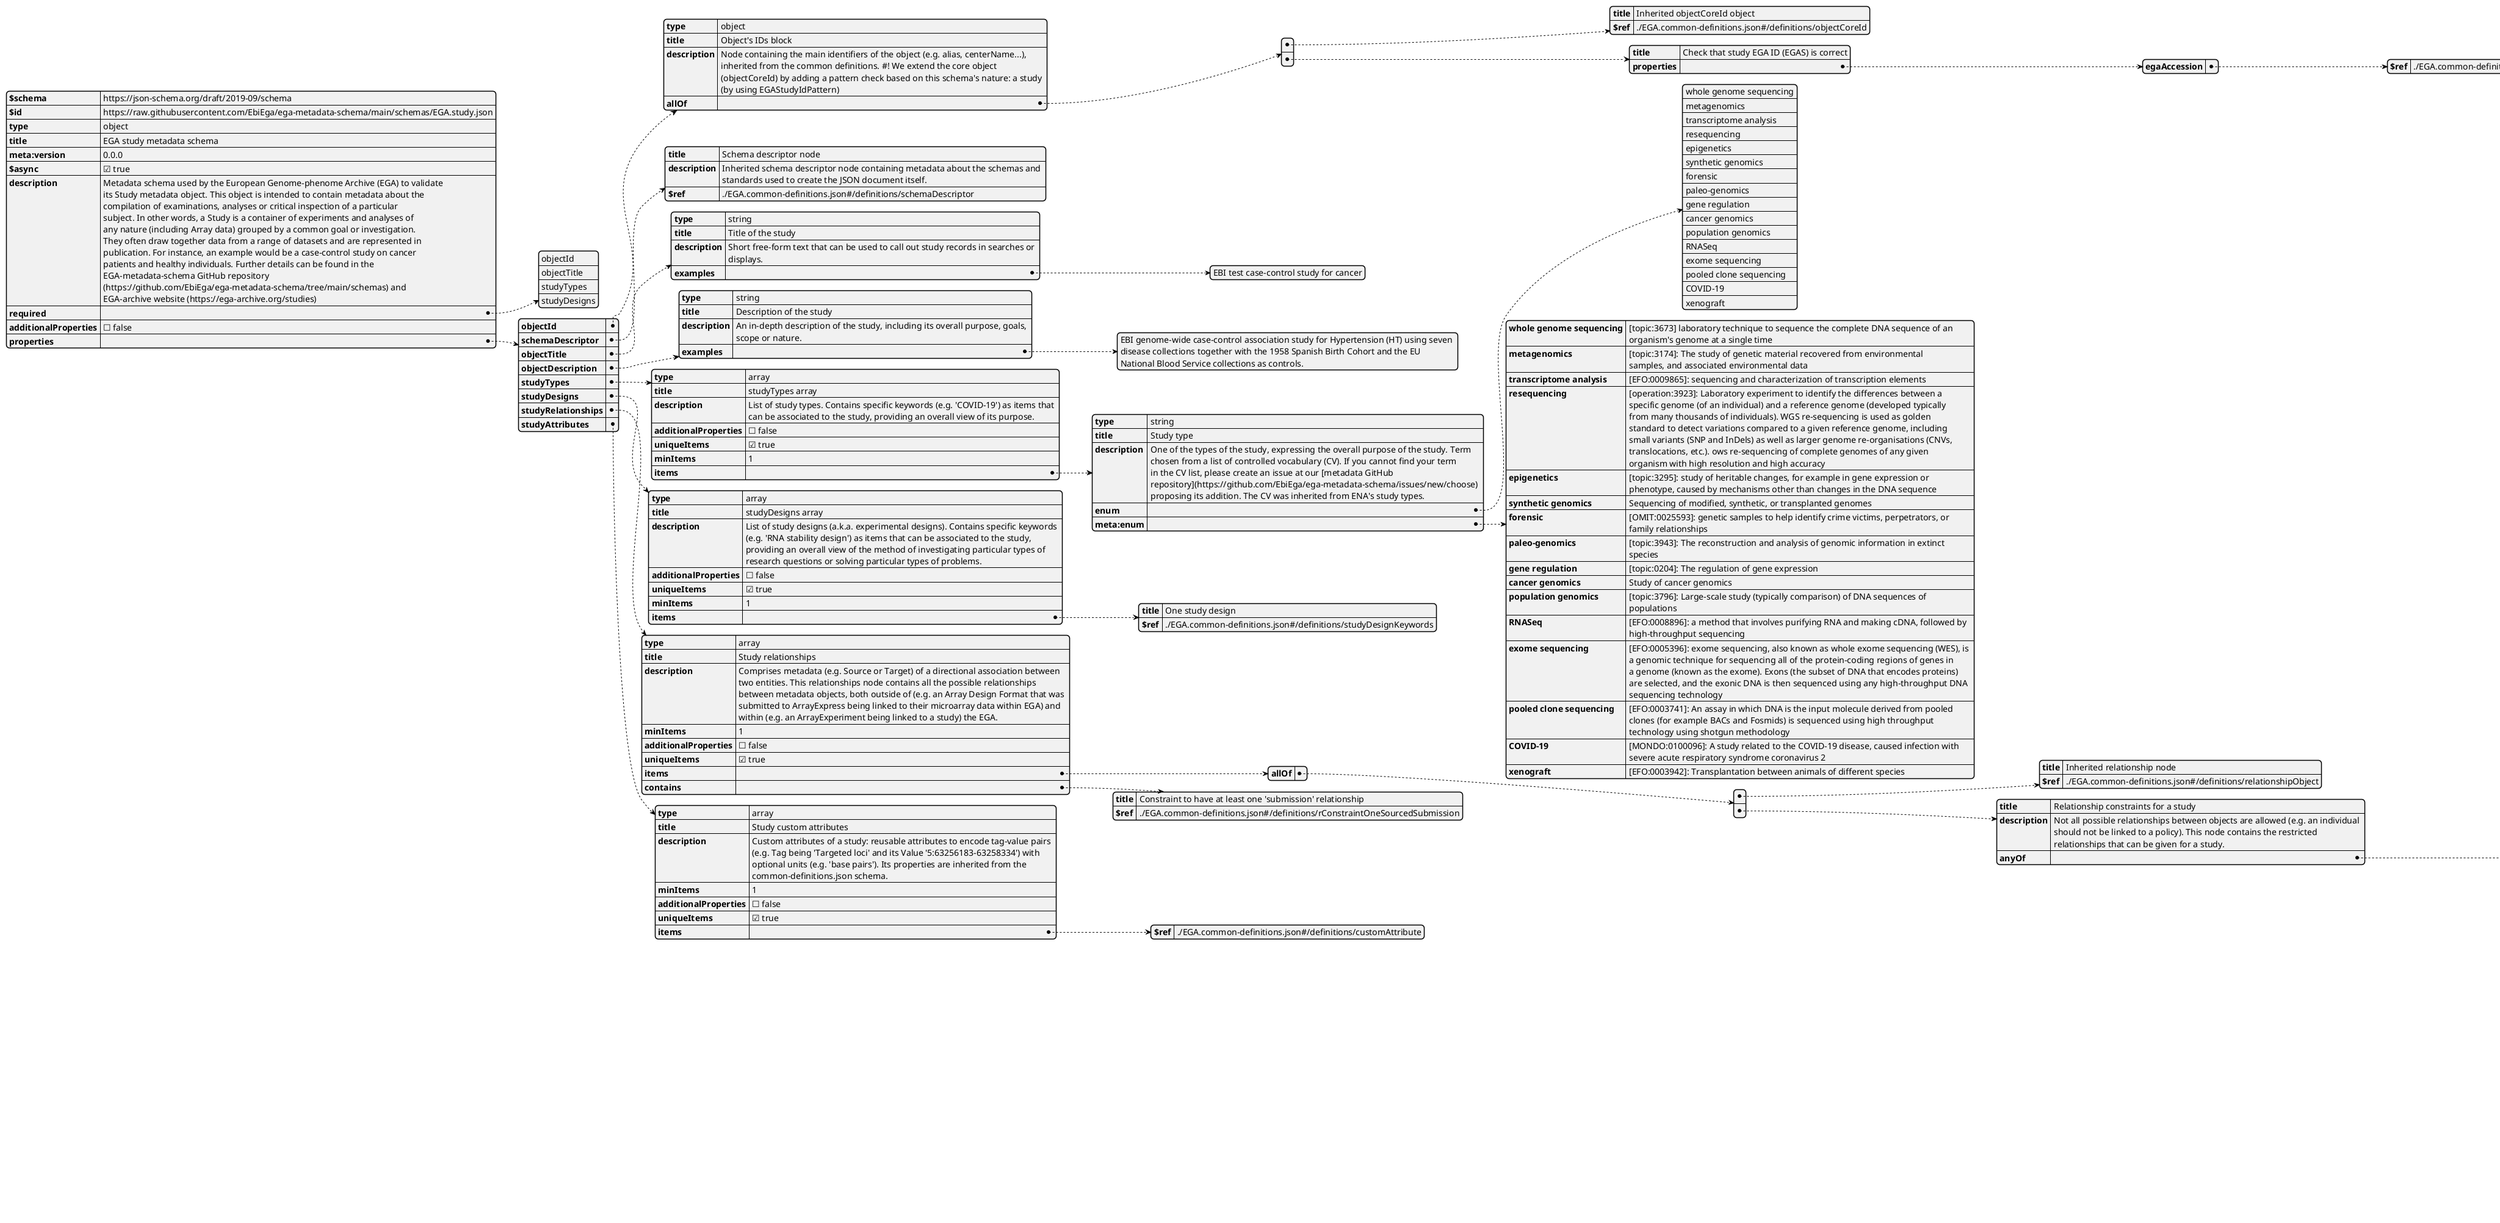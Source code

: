 @startjson

{
    "$schema": "https://json-schema.org/draft/2019-09/schema",
    "$id": "https://raw.githubusercontent.com/EbiEga/ega-metadata-schema/main/schemas/EGA.study.json",
    "type": "object",
    "title": "EGA study metadata schema",
    "meta:version": "0.0.0",
    "$async": true,
    "description": "Metadata schema used by the European Genome-phenome Archive (EGA) to validate \\nits Study metadata object. This object is intended to contain metadata about the \\ncompilation of examinations, analyses or critical inspection of a particular \\nsubject. In other words, a Study is a container of experiments and analyses of \\nany nature (including Array data) grouped by a common goal or investigation. \\nThey often draw together data from a range of datasets and are represented in \\npublication. For instance, an example would be a case-control study on cancer \\npatients and healthy individuals. Further details can be found in the \\nEGA-metadata-schema GitHub repository \\n(https://github.com/EbiEga/ega-metadata-schema/tree/main/schemas) and \\nEGA-archive website (https://ega-archive.org/studies)",
    "required": [
        "objectId",
        "objectTitle",
        "studyTypes",
        "studyDesigns"
    ],
    "additionalProperties": false,
    "properties": {
        "objectId": {
            "type": "object",
            "title": "Object's IDs block",
            "description": "Node containing the main identifiers of the object (e.g. alias, centerName...), \\ninherited from the common definitions. #! We extend the core object \\n(objectCoreId) by adding a pattern check based on this schema's nature: a study \\n(by using EGAStudyIdPattern)",
            "allOf": [
                {
                    "title": "Inherited objectCoreId object",
                    "$ref": "./EGA.common-definitions.json#/definitions/objectCoreId"
                },
                {
                    "title": "Check that study EGA ID (EGAS) is correct",
                    "properties": {
                        "egaAccession": {
                            "$ref": "./EGA.common-definitions.json#/definitions/EGAStudyIdPattern"
                        }
                    }
                }
            ]
        },
        "schemaDescriptor": {
            "title": "Schema descriptor node",
            "description": "Inherited schema descriptor node containing metadata about the schemas and \\nstandards used to create the JSON document itself.",
            "$ref": "./EGA.common-definitions.json#/definitions/schemaDescriptor"
        },
        "objectTitle": {
            "type": "string",
            "title": "Title of the study",
            "description": "Short free-form text that can be used to call out study records in searches or \\ndisplays.",
            "examples": [
                "EBI test case-control study for cancer"
            ]
        },
        "objectDescription": {
            "type": "string",
            "title": "Description of the study",
            "description": "An in-depth description of the study, including its overall purpose, goals, \\nscope or nature.",
            "examples": [
                "EBI genome-wide case-control association study for Hypertension (HT) using seven \\ndisease collections together with the 1958 Spanish Birth Cohort and the EU \\nNational Blood Service collections as controls."
            ]
        },
        "studyTypes": {
            "type": "array",
            "title": "studyTypes array",
            "description": "List of study types. Contains specific keywords (e.g. 'COVID-19') as items that \\ncan be associated to the study, providing an overall view of its purpose.",
            "additionalProperties": false,
            "uniqueItems": true,
            "minItems": 1,
            "items": {
                "type": "string",
                "title": "Study type",
                "description": "One of the types of the study, expressing the overall purpose of the study. Term \\nchosen from a list of controlled vocabulary (CV). If you cannot find your term \\nin the CV list, please create an issue at our [metadata GitHub \\nrepository](https://github.com/EbiEga/ega-metadata-schema/issues/new/choose) \\nproposing its addition. The CV was inherited from ENA's study types.",
                "enum": [
                    "whole genome sequencing",
                    "metagenomics",
                    "transcriptome analysis",
                    "resequencing",
                    "epigenetics",
                    "synthetic genomics",
                    "forensic",
                    "paleo-genomics",
                    "gene regulation",
                    "cancer genomics",
                    "population genomics",
                    "RNASeq",
                    "exome sequencing",
                    "pooled clone sequencing",
                    "COVID-19",
                    "xenograft"
                ],
                "meta:enum": {
                    "whole genome sequencing": "[topic:3673] laboratory technique to sequence the complete DNA sequence of an \\norganism's genome at a single time",
                    "metagenomics": "[topic:3174]: The study of genetic material recovered from environmental \\nsamples, and associated environmental data",
                    "transcriptome analysis": "[EFO:0009865]: sequencing and characterization of transcription elements",
                    "resequencing": "[operation:3923]: Laboratory experiment to identify the differences between a \\nspecific genome (of an individual) and a reference genome (developed typically \\nfrom many thousands of individuals). WGS re-sequencing is used as golden \\nstandard to detect variations compared to a given reference genome, including \\nsmall variants (SNP and InDels) as well as larger genome re-organisations (CNVs, \\ntranslocations, etc.). ows re-sequencing of complete genomes of any given \\norganism with high resolution and high accuracy",
                    "epigenetics": "[topic:3295]: study of heritable changes, for example in gene expression or \\nphenotype, caused by mechanisms other than changes in the DNA sequence",
                    "synthetic genomics": "Sequencing of modified, synthetic, or transplanted genomes",
                    "forensic": "[OMIT:0025593]: genetic samples to help identify crime victims, perpetrators, or \\nfamily relationships",
                    "paleo-genomics": "[topic:3943]: The reconstruction and analysis of genomic information in extinct \\nspecies",
                    "gene regulation": "[topic:0204]: The regulation of gene expression",
                    "cancer genomics": "Study of cancer genomics",
                    "population genomics": "[topic:3796]: Large-scale study (typically comparison) of DNA sequences of \\npopulations",
                    "RNASeq": "[EFO:0008896]: a method that involves purifying RNA and making cDNA, followed by \\nhigh-throughput sequencing",
                    "exome sequencing": "[EFO:0005396]: exome sequencing, also known as whole exome sequencing (WES), is \\na genomic technique for sequencing all of the protein-coding regions of genes in \\na genome (known as the exome). Exons (the subset of DNA that encodes proteins) \\nare selected, and the exonic DNA is then sequenced using any high-throughput DNA \\nsequencing technology",
                    "pooled clone sequencing": "[EFO:0003741]: An assay in which DNA is the input molecule derived from pooled \\nclones (for example BACs and Fosmids) is sequenced using high throughput \\ntechnology using shotgun methodology",
                    "COVID-19": "[MONDO:0100096]: A study related to the COVID-19 disease, caused infection with \\nsevere acute respiratory syndrome coronavirus 2",
                    "xenograft": "[EFO:0003942]: Transplantation between animals of different species"
                }
            }
        },
        "studyDesigns": {
            "type": "array",
            "title": "studyDesigns array",
            "description": "List of study designs (a.k.a. experimental designs). Contains specific keywords \\n(e.g. 'RNA stability design') as items that can be associated to the study, \\nproviding an overall view of the method of investigating particular types of \\nresearch questions or solving particular types of problems.",
            "additionalProperties": false,
            "uniqueItems": true,
            "minItems": 1,
            "items": {
                "title": "One study design",
                "$ref": "./EGA.common-definitions.json#/definitions/studyDesignKeywords"
            }
        },
        "studyRelationships": {
            "type": "array",
            "title": "Study relationships",
            "description": "Comprises metadata (e.g. Source or Target) of a directional association between \\ntwo entities. This relationships node contains all the possible relationships \\nbetween metadata objects, both outside of (e.g. an Array Design Format that was \\nsubmitted to ArrayExpress being linked to their microarray data within EGA) and \\nwithin (e.g. an ArrayExperiment being linked to a study) the EGA.",
            "minItems": 1,
            "additionalProperties": false,
            "uniqueItems": true,
            "items": {
                "allOf": [
                    {
                        "title": "Inherited relationship node",
                        "$ref": "./EGA.common-definitions.json#/definitions/relationshipObject"
                    },
                    {
                        "title": "Relationship constraints for a study",
                        "description": "Not all possible relationships between objects are allowed (e.g. an individual \\nshould not be linked to a policy). This node contains the restricted \\nrelationships that can be given for a study.",
                        "anyOf": [
                            {
                                "title": "Allowed relationships of type referencedBy (main ones)",
                                "allOf": [
                                    {
                                        "$ref": "./EGA.common-definitions.json#/definitions/rTypeReferencedBy"
                                    },
                                    {
                                        "anyOf": [
                                            {
                                                "$ref": "./EGA.common-definitions.json#/definitions/rTargetAnalysis"
                                            },
                                            {
                                                "$ref": "./EGA.common-definitions.json#/definitions/rTargetExperiment"
                                            },
                                            {
                                                "$ref": "./EGA.common-definitions.json#/definitions/rSourceSubmission"
                                            },
                                            {
                                                "title": "Optional one, added here to simplify",
                                                "$ref": "./EGA.common-definitions.json#/definitions/rSourceProtocol"
                                            }
                                        ]
                                    }
                                ]
                            },
                            {
                                "title": "Allowed relationships of type groupedWith, isAfter, sameAs (optional ones)",
                                "allOf": [
                                    {
                                        "anyOf": [
                                            {
                                                "$ref": "./EGA.common-definitions.json#/definitions/rTypeGroupedWith"
                                            },
                                            {
                                                "$ref": "./EGA.common-definitions.json#/definitions/rTypeIsAfter"
                                            },
                                            {
                                                "$ref": "./EGA.common-definitions.json#/definitions/rTypeSameAs"
                                            }
                                        ]
                                    },
                                    {
                                        "anyOf": [
                                            {
                                                "$ref": "./EGA.common-definitions.json#/definitions/rSourceStudy"
                                            },
                                            {
                                                "$ref": "./EGA.common-definitions.json#/definitions/rTargetStudy"
                                            }
                                        ]
                                    }
                                ]
                            },
                            {
                                "title": "Relationships of external accessions and URLs (optional ones)",
                                "description": "Almost any relationship is imaginable with external accessions and URLs.",
                                "allOf": [
                                    {
                                        "anyOf": [
                                            {
                                                "$ref": "./EGA.common-definitions.json#/definitions/rTypeChildOf"
                                            },
                                            {
                                                "$ref": "./EGA.common-definitions.json#/definitions/rTypeFamilyRelationshipWith"
                                            },
                                            {
                                                "$ref": "./EGA.common-definitions.json#/definitions/rTypeGroupedWith"
                                            },
                                            {
                                                "$ref": "./EGA.common-definitions.json#/definitions/rTypeSameAs"
                                            },
                                            {
                                                "$ref": "./EGA.common-definitions.json#/definitions/rTypeReferencedBy"
                                            },
                                            {
                                                "$ref": "./EGA.common-definitions.json#/definitions/rTypeDevelopsFrom"
                                            },
                                            {
                                                "$ref": "./EGA.common-definitions.json#/definitions/rTypeMemberOf"
                                            },
                                            {
                                                "$ref": "./EGA.common-definitions.json#/definitions/rTypeIsAfter"
                                            }
                                        ]
                                    },
                                    {
                                        "anyOf": [
                                            {
                                                "$ref": "./EGA.common-definitions.json#/definitions/rSourceExternalAccession"
                                            },
                                            {
                                                "$ref": "./EGA.common-definitions.json#/definitions/rSourceExternalURL"
                                            },
                                            {
                                                "$ref": "./EGA.common-definitions.json#/definitions/rTargetExternalAccession"
                                            },
                                            {
                                                "$ref": "./EGA.common-definitions.json#/definitions/rTargetExternalURL"
                                            }
                                        ]
                                    }
                                ]
                            }
                        ]
                    }
                ]
            },
            "contains": {
                "title": "Constraint to have at least one 'submission' relationship",
                "$ref": "./EGA.common-definitions.json#/definitions/rConstraintOneSourcedSubmission"
            }
        },
        "studyAttributes": {
            "type": "array",
            "title": "Study custom attributes",
            "description": "Custom attributes of a study: reusable attributes to encode tag-value pairs \\n(e.g. Tag being 'Targeted loci' and its Value '5:63256183-63258334') with \\noptional units (e.g. 'base pairs'). Its properties are inherited from the \\ncommon-definitions.json schema.",
            "minItems": 1,
            "additionalProperties": false,
            "uniqueItems": true,
            "items": {
                "$ref": "./EGA.common-definitions.json#/definitions/customAttribute"
            }
        }
    }
}
@endjson